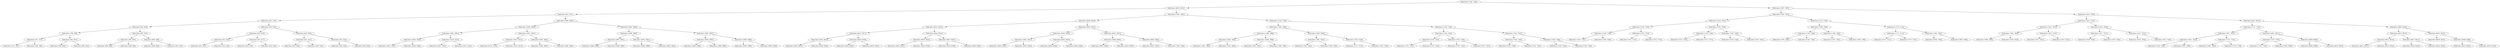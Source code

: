 digraph G{
1365425886 [label="Node{data=[7546, 7546]}"]
1365425886 -> 729388127
729388127 [label="Node{data=[6001, 6001]}"]
729388127 -> 1500441563
1500441563 [label="Node{data=[827, 827]}"]
1500441563 -> 1322583984
1322583984 [label="Node{data=[811, 811]}"]
1322583984 -> 168150266
168150266 [label="Node{data=[803, 803]}"]
168150266 -> 1840865929
1840865929 [label="Node{data=[799, 799]}"]
1840865929 -> 1135049942
1135049942 [label="Node{data=[797, 797]}"]
1135049942 -> 623446933
623446933 [label="Node{data=[761, 761]}"]
1135049942 -> 28256734
28256734 [label="Node{data=[798, 798]}"]
1840865929 -> 656715336
656715336 [label="Node{data=[801, 801]}"]
656715336 -> 1604134838
1604134838 [label="Node{data=[800, 800]}"]
656715336 -> 839248499
839248499 [label="Node{data=[802, 802]}"]
168150266 -> 1251791924
1251791924 [label="Node{data=[807, 807]}"]
1251791924 -> 1221092801
1221092801 [label="Node{data=[805, 805]}"]
1221092801 -> 2120113145
2120113145 [label="Node{data=[804, 804]}"]
1221092801 -> 1662349363
1662349363 [label="Node{data=[806, 806]}"]
1251791924 -> 1334064401
1334064401 [label="Node{data=[809, 809]}"]
1334064401 -> 1147774797
1147774797 [label="Node{data=[808, 808]}"]
1334064401 -> 1214557610
1214557610 [label="Node{data=[810, 810]}"]
1322583984 -> 3725437
3725437 [label="Node{data=[819, 819]}"]
3725437 -> 1861900758
1861900758 [label="Node{data=[815, 815]}"]
1861900758 -> 1730201739
1730201739 [label="Node{data=[813, 813]}"]
1730201739 -> 172236856
172236856 [label="Node{data=[812, 812]}"]
1730201739 -> 1291450941
1291450941 [label="Node{data=[814, 814]}"]
1861900758 -> 1886469789
1886469789 [label="Node{data=[817, 817]}"]
1886469789 -> 301253768
301253768 [label="Node{data=[816, 816]}"]
1886469789 -> 974812014
974812014 [label="Node{data=[818, 818]}"]
3725437 -> 959532546
959532546 [label="Node{data=[823, 823]}"]
959532546 -> 1078794863
1078794863 [label="Node{data=[821, 821]}"]
1078794863 -> 2007651946
2007651946 [label="Node{data=[820, 820]}"]
1078794863 -> 516082418
516082418 [label="Node{data=[822, 822]}"]
959532546 -> 758175350
758175350 [label="Node{data=[825, 825]}"]
758175350 -> 84295645
84295645 [label="Node{data=[824, 824]}"]
758175350 -> 549068817
549068817 [label="Node{data=[826, 826]}"]
1500441563 -> 673708974
673708974 [label="Node{data=[5985, 5985]}"]
673708974 -> 59706298
59706298 [label="Node{data=[3492, 3492]}"]
59706298 -> 927151297
927151297 [label="Node{data=[2965, 2965]}"]
927151297 -> 1183330448
1183330448 [label="Node{data=[2938, 2938]}"]
1183330448 -> 1373985124
1373985124 [label="Node{data=[2361, 2361]}"]
1183330448 -> 718035513
718035513 [label="Node{data=[2946, 2946]}"]
927151297 -> 75994781
75994781 [label="Node{data=[3423, 3423]}"]
75994781 -> 51128877
51128877 [label="Node{data=[3001, 3001]}"]
75994781 -> 2019126609
2019126609 [label="Node{data=[3451, 3451]}"]
59706298 -> 814546417
814546417 [label="Node{data=[5947, 5947]}"]
814546417 -> 143111683
143111683 [label="Node{data=[5912, 5912]}"]
143111683 -> 1782098044
1782098044 [label="Node{data=[5559, 5559]}"]
143111683 -> 1496867727
1496867727 [label="Node{data=[5913, 5913]}"]
814546417 -> 235695660
235695660 [label="Node{data=[5983, 5983]}"]
235695660 -> 990832192
990832192 [label="Node{data=[5982, 5982]}"]
235695660 -> 341492245
341492245 [label="Node{data=[5984, 5984]}"]
673708974 -> 241495818
241495818 [label="Node{data=[5993, 5993]}"]
241495818 -> 1676971492
1676971492 [label="Node{data=[5989, 5989]}"]
1676971492 -> 788814652
788814652 [label="Node{data=[5987, 5987]}"]
788814652 -> 1829531299
1829531299 [label="Node{data=[5986, 5986]}"]
788814652 -> 1153028279
1153028279 [label="Node{data=[5988, 5988]}"]
1676971492 -> 65400425
65400425 [label="Node{data=[5991, 5991]}"]
65400425 -> 246782098
246782098 [label="Node{data=[5990, 5990]}"]
65400425 -> 4363921
4363921 [label="Node{data=[5992, 5992]}"]
241495818 -> 183816774
183816774 [label="Node{data=[5997, 5997]}"]
183816774 -> 651092951
651092951 [label="Node{data=[5995, 5995]}"]
651092951 -> 69045908
69045908 [label="Node{data=[5994, 5994]}"]
651092951 -> 276784792
276784792 [label="Node{data=[5996, 5996]}"]
183816774 -> 1018556467
1018556467 [label="Node{data=[5999, 5999]}"]
1018556467 -> 1840544809
1840544809 [label="Node{data=[5998, 5998]}"]
1018556467 -> 87369253
87369253 [label="Node{data=[6000, 6000]}"]
729388127 -> 1846922173
1846922173 [label="Node{data=[7481, 7481]}"]
1846922173 -> 2108856868
2108856868 [label="Node{data=[6039, 6039]}"]
2108856868 -> 866772111
866772111 [label="Node{data=[6031, 6031]}"]
866772111 -> 520222929
520222929 [label="Node{data=[6027, 6027]}"]
520222929 -> 1602850991
1602850991 [label="Node{data=[6024, 6024]}"]
1602850991 -> 914576064
914576064 [label="Node{data=[6002, 6002]}"]
1602850991 -> 1257395459
1257395459 [label="Node{data=[6026, 6026]}"]
520222929 -> 1512434684
1512434684 [label="Node{data=[6029, 6029]}"]
1512434684 -> 1236927743
1236927743 [label="Node{data=[6028, 6028]}"]
1512434684 -> 1694718554
1694718554 [label="Node{data=[6030, 6030]}"]
866772111 -> 1031881140
1031881140 [label="Node{data=[6035, 6035]}"]
1031881140 -> 1217275891
1217275891 [label="Node{data=[6033, 6033]}"]
1217275891 -> 1359634401
1359634401 [label="Node{data=[6032, 6032]}"]
1217275891 -> 782507536
782507536 [label="Node{data=[6034, 6034]}"]
1031881140 -> 429876881
429876881 [label="Node{data=[6037, 6037]}"]
429876881 -> 546794478
546794478 [label="Node{data=[6036, 6036]}"]
429876881 -> 602004810
602004810 [label="Node{data=[6038, 6038]}"]
2108856868 -> 758846392
758846392 [label="Node{data=[6047, 6047]}"]
758846392 -> 1332888416
1332888416 [label="Node{data=[6043, 6043]}"]
1332888416 -> 1419876731
1419876731 [label="Node{data=[6041, 6041]}"]
1419876731 -> 2038895912
2038895912 [label="Node{data=[6040, 6040]}"]
1419876731 -> 206860147
206860147 [label="Node{data=[6042, 6042]}"]
1332888416 -> 1373652186
1373652186 [label="Node{data=[6045, 6045]}"]
1373652186 -> 164787676
164787676 [label="Node{data=[6044, 6044]}"]
1373652186 -> 1220353947
1220353947 [label="Node{data=[6046, 6046]}"]
758846392 -> 1732107784
1732107784 [label="Node{data=[6051, 6051]}"]
1732107784 -> 875069601
875069601 [label="Node{data=[6049, 6049]}"]
875069601 -> 776896365
776896365 [label="Node{data=[6048, 6048]}"]
875069601 -> 238021880
238021880 [label="Node{data=[6050, 6050]}"]
1732107784 -> 124497579
124497579 [label="Node{data=[6082, 6082]}"]
124497579 -> 2008419183
2008419183 [label="Node{data=[6052, 6052]}"]
124497579 -> 719239139
719239139 [label="Node{data=[7284, 7284]}"]
1846922173 -> 1533531756
1533531756 [label="Node{data=[7530, 7530]}"]
1533531756 -> 19080541
19080541 [label="Node{data=[7490, 7490]}"]
19080541 -> 1183427429
1183427429 [label="Node{data=[7486, 7486]}"]
1183427429 -> 423067128
423067128 [label="Node{data=[7484, 7484]}"]
423067128 -> 2080775172
2080775172 [label="Node{data=[7483, 7483]}"]
423067128 -> 1687668500
1687668500 [label="Node{data=[7485, 7485]}"]
1183427429 -> 1875810912
1875810912 [label="Node{data=[7488, 7488]}"]
1875810912 -> 1303700188
1303700188 [label="Node{data=[7487, 7487]}"]
1875810912 -> 27144530
27144530 [label="Node{data=[7489, 7489]}"]
19080541 -> 1542187282
1542187282 [label="Node{data=[7494, 7494]}"]
1542187282 -> 1080911253
1080911253 [label="Node{data=[7492, 7492]}"]
1080911253 -> 707124550
707124550 [label="Node{data=[7491, 7491]}"]
1080911253 -> 1514237425
1514237425 [label="Node{data=[7493, 7493]}"]
1542187282 -> 1592179922
1592179922 [label="Node{data=[7528, 7528]}"]
1592179922 -> 1963735894
1963735894 [label="Node{data=[7527, 7527]}"]
1592179922 -> 1908868956
1908868956 [label="Node{data=[7529, 7529]}"]
1533531756 -> 548983408
548983408 [label="Node{data=[7538, 7538]}"]
548983408 -> 1272179353
1272179353 [label="Node{data=[7534, 7534]}"]
1272179353 -> 1603382846
1603382846 [label="Node{data=[7532, 7532]}"]
1603382846 -> 379961207
379961207 [label="Node{data=[7531, 7531]}"]
1603382846 -> 1894306945
1894306945 [label="Node{data=[7533, 7533]}"]
1272179353 -> 607874855
607874855 [label="Node{data=[7536, 7536]}"]
607874855 -> 1980351936
1980351936 [label="Node{data=[7535, 7535]}"]
607874855 -> 1307349617
1307349617 [label="Node{data=[7537, 7537]}"]
548983408 -> 2065046417
2065046417 [label="Node{data=[7542, 7542]}"]
2065046417 -> 69927299
69927299 [label="Node{data=[7540, 7540]}"]
69927299 -> 1010098947
1010098947 [label="Node{data=[7539, 7539]}"]
69927299 -> 367165934
367165934 [label="Node{data=[7541, 7541]}"]
2065046417 -> 1591986768
1591986768 [label="Node{data=[7544, 7544]}"]
1591986768 -> 43581206
43581206 [label="Node{data=[7543, 7543]}"]
1591986768 -> 422521021
422521021 [label="Node{data=[7545, 7545]}"]
1365425886 -> 407054215
407054215 [label="Node{data=[7607, 7607]}"]
407054215 -> 1488117653
1488117653 [label="Node{data=[7562, 7562]}"]
1488117653 -> 488111066
488111066 [label="Node{data=[7554, 7554]}"]
488111066 -> 2107458053
2107458053 [label="Node{data=[7550, 7550]}"]
2107458053 -> 2095263022
2095263022 [label="Node{data=[7548, 7548]}"]
2095263022 -> 845355856
845355856 [label="Node{data=[7547, 7547]}"]
2095263022 -> 277409773
277409773 [label="Node{data=[7549, 7549]}"]
2107458053 -> 127015571
127015571 [label="Node{data=[7552, 7552]}"]
127015571 -> 1652411666
1652411666 [label="Node{data=[7551, 7551]}"]
127015571 -> 1215226774
1215226774 [label="Node{data=[7553, 7553]}"]
488111066 -> 525241073
525241073 [label="Node{data=[7558, 7558]}"]
525241073 -> 144657673
144657673 [label="Node{data=[7556, 7556]}"]
144657673 -> 67507285
67507285 [label="Node{data=[7555, 7555]}"]
144657673 -> 1003173136
1003173136 [label="Node{data=[7557, 7557]}"]
525241073 -> 1354316186
1354316186 [label="Node{data=[7560, 7560]}"]
1354316186 -> 574411137
574411137 [label="Node{data=[7559, 7559]}"]
1354316186 -> 380427567
380427567 [label="Node{data=[7561, 7561]}"]
1488117653 -> 1949112671
1949112671 [label="Node{data=[7570, 7570]}"]
1949112671 -> 1833012137
1833012137 [label="Node{data=[7566, 7566]}"]
1833012137 -> 699789145
699789145 [label="Node{data=[7564, 7564]}"]
699789145 -> 1493175013
1493175013 [label="Node{data=[7563, 7563]}"]
699789145 -> 1174083451
1174083451 [label="Node{data=[7565, 7565]}"]
1833012137 -> 612815022
612815022 [label="Node{data=[7568, 7568]}"]
612815022 -> 584002624
584002624 [label="Node{data=[7567, 7567]}"]
612815022 -> 2067881438
2067881438 [label="Node{data=[7569, 7569]}"]
1949112671 -> 1713163522
1713163522 [label="Node{data=[7574, 7574]}"]
1713163522 -> 1955427023
1955427023 [label="Node{data=[7572, 7572]}"]
1955427023 -> 796654898
796654898 [label="Node{data=[7571, 7571]}"]
1955427023 -> 1579547310
1579547310 [label="Node{data=[7573, 7573]}"]
1713163522 -> 1582385333
1582385333 [label="Node{data=[7605, 7605]}"]
1582385333 -> 1096106682
1096106682 [label="Node{data=[7604, 7604]}"]
1582385333 -> 825730511
825730511 [label="Node{data=[7606, 7606]}"]
407054215 -> 1077336525
1077336525 [label="Node{data=[7623, 7623]}"]
1077336525 -> 343291294
343291294 [label="Node{data=[7615, 7615]}"]
343291294 -> 2136864056
2136864056 [label="Node{data=[7611, 7611]}"]
2136864056 -> 1942499009
1942499009 [label="Node{data=[7609, 7609]}"]
1942499009 -> 88500676
88500676 [label="Node{data=[7608, 7608]}"]
1942499009 -> 549025335
549025335 [label="Node{data=[7610, 7610]}"]
2136864056 -> 811447085
811447085 [label="Node{data=[7613, 7613]}"]
811447085 -> 47263169
47263169 [label="Node{data=[7612, 7612]}"]
811447085 -> 888106006
888106006 [label="Node{data=[7614, 7614]}"]
343291294 -> 1594666098
1594666098 [label="Node{data=[7619, 7619]}"]
1594666098 -> 34973797
34973797 [label="Node{data=[7617, 7617]}"]
34973797 -> 153170627
153170627 [label="Node{data=[7616, 7616]}"]
34973797 -> 1189179437
1189179437 [label="Node{data=[7618, 7618]}"]
1594666098 -> 2083797951
2083797951 [label="Node{data=[7621, 7621]}"]
2083797951 -> 1406001884
1406001884 [label="Node{data=[7620, 7620]}"]
2083797951 -> 1408918860
1408918860 [label="Node{data=[7622, 7622]}"]
1077336525 -> 509024006
509024006 [label="Node{data=[8011, 8011]}"]
509024006 -> 1130573488
1130573488 [label="Node{data=[7725, 7725]}"]
1130573488 -> 2131033858
2131033858 [label="Node{data=[7627, 7627]}"]
2131033858 -> 2136225195
2136225195 [label="Node{data=[7625, 7625]}"]
2136225195 -> 1503523424
1503523424 [label="Node{data=[7624, 7624]}"]
2136225195 -> 64045389
64045389 [label="Node{data=[7626, 7626]}"]
2131033858 -> 1542804186
1542804186 [label="Node{data=[7723, 7723]}"]
1542804186 -> 97705314
97705314 [label="Node{data=[7682, 7682]}"]
1542804186 -> 862593354
862593354 [label="Node{data=[7724, 7724]}"]
1130573488 -> 976799043
976799043 [label="Node{data=[8007, 8007]}"]
976799043 -> 1261052764
1261052764 [label="Node{data=[7797, 7797]}"]
1261052764 -> 1484840598
1484840598 [label="Node{data=[7726, 7726]}"]
1261052764 -> 973264061
973264061 [label="Node{data=[7804, 7804]}"]
976799043 -> 1189878883
1189878883 [label="Node{data=[8009, 8009]}"]
1189878883 -> 1556543265
1556543265 [label="Node{data=[8008, 8008]}"]
1189878883 -> 40695361
40695361 [label="Node{data=[8010, 8010]}"]
509024006 -> 786918797
786918797 [label="Node{data=[8019, 8019]}"]
786918797 -> 139354934
139354934 [label="Node{data=[8015, 8015]}"]
139354934 -> 1675293409
1675293409 [label="Node{data=[8013, 8013]}"]
1675293409 -> 107077157
107077157 [label="Node{data=[8012, 8012]}"]
1675293409 -> 335499361
335499361 [label="Node{data=[8014, 8014]}"]
139354934 -> 1750324987
1750324987 [label="Node{data=[8017, 8017]}"]
1750324987 -> 1554676970
1554676970 [label="Node{data=[8016, 8016]}"]
1750324987 -> 1412567468
1412567468 [label="Node{data=[8018, 8018]}"]
786918797 -> 1034370835
1034370835 [label="Node{data=[8021, 8021]}"]
1034370835 -> 1261814354
1261814354 [label="Node{data=[8020, 8020]}"]
1034370835 -> 1148697330
1148697330 [label="Node{data=[8368, 8368]}"]
1148697330 -> 814241
814241 [label="Node{data=[8022, 8022]}"]
1148697330 -> 81237012
81237012 [label="Node{data=[8370, 8370]}"]
}